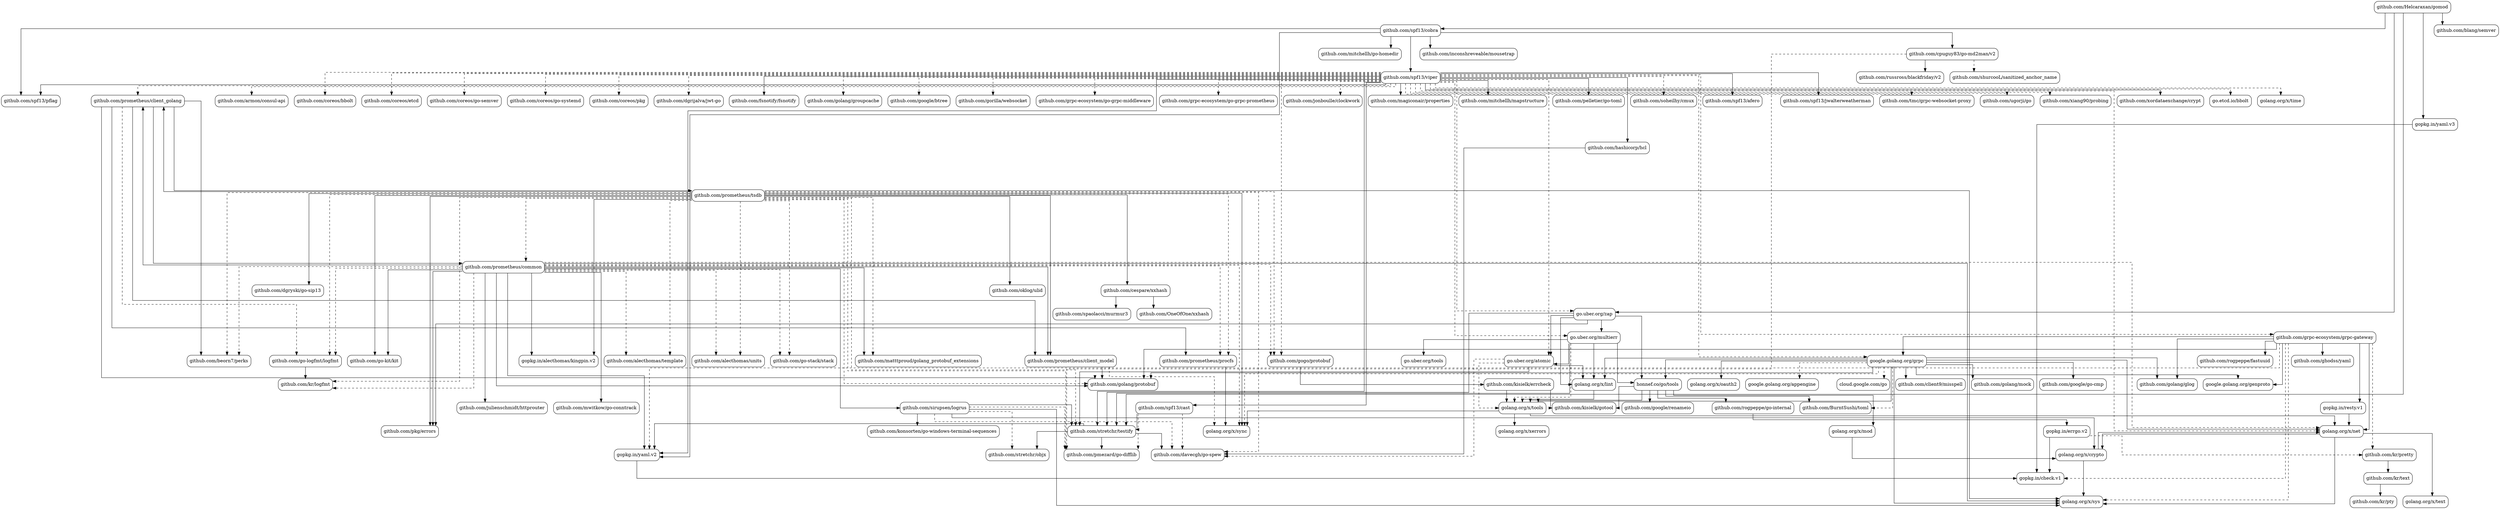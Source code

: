 strict digraph {
  node [shape=box,style=rounded]
  start=0
  splines=ortho
  "cloud.google.com/go"
  "github.com/BurntSushi/toml"
  "github.com/Helcaraxan/gomod"
  "github.com/OneOfOne/xxhash"
  "github.com/alecthomas/template"
  "github.com/alecthomas/units"
  "github.com/armon/consul-api"
  "github.com/beorn7/perks"
  "github.com/blang/semver"
  "github.com/cespare/xxhash"
  "github.com/client9/misspell"
  "github.com/coreos/bbolt"
  "github.com/coreos/etcd"
  "github.com/coreos/go-semver"
  "github.com/coreos/go-systemd"
  "github.com/coreos/pkg"
  "github.com/cpuguy83/go-md2man/v2"
  "github.com/davecgh/go-spew"
  "github.com/dgrijalva/jwt-go"
  "github.com/dgryski/go-sip13"
  "github.com/fsnotify/fsnotify"
  "github.com/ghodss/yaml"
  "github.com/go-kit/kit"
  "github.com/go-logfmt/logfmt"
  "github.com/go-stack/stack"
  "github.com/gogo/protobuf"
  "github.com/golang/glog"
  "github.com/golang/groupcache"
  "github.com/golang/mock"
  "github.com/golang/protobuf"
  "github.com/google/btree"
  "github.com/google/go-cmp"
  "github.com/google/renameio"
  "github.com/gorilla/websocket"
  "github.com/grpc-ecosystem/go-grpc-middleware"
  "github.com/grpc-ecosystem/go-grpc-prometheus"
  "github.com/grpc-ecosystem/grpc-gateway"
  "github.com/hashicorp/hcl"
  "github.com/inconshreveable/mousetrap"
  "github.com/jonboulle/clockwork"
  "github.com/julienschmidt/httprouter"
  "github.com/kisielk/errcheck"
  "github.com/kisielk/gotool"
  "github.com/konsorten/go-windows-terminal-sequences"
  "github.com/kr/logfmt"
  "github.com/kr/pretty"
  "github.com/kr/pty"
  "github.com/kr/text"
  "github.com/magiconair/properties"
  "github.com/matttproud/golang_protobuf_extensions"
  "github.com/mitchellh/go-homedir"
  "github.com/mitchellh/mapstructure"
  "github.com/mwitkow/go-conntrack"
  "github.com/oklog/ulid"
  "github.com/pelletier/go-toml"
  "github.com/pkg/errors"
  "github.com/pmezard/go-difflib"
  "github.com/prometheus/client_golang"
  "github.com/prometheus/client_model"
  "github.com/prometheus/common"
  "github.com/prometheus/procfs"
  "github.com/prometheus/tsdb"
  "github.com/rogpeppe/fastuuid"
  "github.com/rogpeppe/go-internal"
  "github.com/russross/blackfriday/v2"
  "github.com/shurcooL/sanitized_anchor_name"
  "github.com/sirupsen/logrus"
  "github.com/soheilhy/cmux"
  "github.com/spaolacci/murmur3"
  "github.com/spf13/afero"
  "github.com/spf13/cast"
  "github.com/spf13/cobra"
  "github.com/spf13/jwalterweatherman"
  "github.com/spf13/pflag"
  "github.com/spf13/viper"
  "github.com/stretchr/objx"
  "github.com/stretchr/testify"
  "github.com/tmc/grpc-websocket-proxy"
  "github.com/ugorji/go"
  "github.com/xiang90/probing"
  "github.com/xordataexchange/crypt"
  "go.etcd.io/bbolt"
  "go.uber.org/atomic"
  "go.uber.org/multierr"
  "go.uber.org/tools"
  "go.uber.org/zap"
  "golang.org/x/crypto"
  "golang.org/x/lint"
  "golang.org/x/mod"
  "golang.org/x/net"
  "golang.org/x/oauth2"
  "golang.org/x/sync"
  "golang.org/x/sys"
  "golang.org/x/text"
  "golang.org/x/time"
  "golang.org/x/tools"
  "golang.org/x/xerrors"
  "google.golang.org/appengine"
  "google.golang.org/genproto"
  "google.golang.org/grpc"
  "gopkg.in/alecthomas/kingpin.v2"
  "gopkg.in/check.v1"
  "gopkg.in/errgo.v2"
  "gopkg.in/resty.v1"
  "gopkg.in/yaml.v2"
  "gopkg.in/yaml.v3"
  "honnef.co/go/tools"
  "github.com/Helcaraxan/gomod" -> "github.com/blang/semver"
  "github.com/Helcaraxan/gomod" -> "github.com/spf13/cobra"
  "github.com/Helcaraxan/gomod" -> "github.com/stretchr/testify" [minlen=5]
  "github.com/Helcaraxan/gomod" -> "go.uber.org/zap" [minlen=4]
  "github.com/Helcaraxan/gomod" -> "gopkg.in/yaml.v3"
  "github.com/cespare/xxhash" -> "github.com/OneOfOne/xxhash"
  "github.com/cespare/xxhash" -> "github.com/spaolacci/murmur3"
  "github.com/cpuguy83/go-md2man/v2" -> "github.com/pmezard/go-difflib" [style=dashed]
  "github.com/cpuguy83/go-md2man/v2" -> "github.com/russross/blackfriday/v2"
  "github.com/cpuguy83/go-md2man/v2" -> "github.com/shurcooL/sanitized_anchor_name" [style=dashed]
  "github.com/go-logfmt/logfmt" -> "github.com/kr/logfmt"
  "github.com/gogo/protobuf" -> "github.com/kisielk/errcheck"
  "github.com/grpc-ecosystem/grpc-gateway" -> "github.com/ghodss/yaml"
  "github.com/grpc-ecosystem/grpc-gateway" -> "github.com/golang/glog" [minlen=2]
  "github.com/grpc-ecosystem/grpc-gateway" -> "github.com/golang/protobuf" [minlen=2]
  "github.com/grpc-ecosystem/grpc-gateway" -> "github.com/kr/pretty" [minlen=5,style=dashed]
  "github.com/grpc-ecosystem/grpc-gateway" -> "github.com/rogpeppe/fastuuid"
  "github.com/grpc-ecosystem/grpc-gateway" -> "golang.org/x/net" [minlen=2]
  "github.com/grpc-ecosystem/grpc-gateway" -> "golang.org/x/sys" [minlen=3,style=dashed]
  "github.com/grpc-ecosystem/grpc-gateway" -> "google.golang.org/genproto" [minlen=2]
  "github.com/grpc-ecosystem/grpc-gateway" -> "google.golang.org/grpc"
  "github.com/grpc-ecosystem/grpc-gateway" -> "gopkg.in/check.v1" [minlen=5,style=dashed]
  "github.com/grpc-ecosystem/grpc-gateway" -> "gopkg.in/resty.v1"
  "github.com/grpc-ecosystem/grpc-gateway" -> "gopkg.in/yaml.v2" [style=dashed]
  "github.com/hashicorp/hcl" -> "github.com/davecgh/go-spew"
  "github.com/kisielk/errcheck" -> "github.com/kisielk/gotool"
  "github.com/kisielk/errcheck" -> "golang.org/x/tools"
  "github.com/kr/pretty" -> "github.com/kr/text"
  "github.com/kr/text" -> "github.com/kr/pty"
  "github.com/prometheus/client_golang" -> "github.com/beorn7/perks" [minlen=3]
  "github.com/prometheus/client_golang" -> "github.com/go-logfmt/logfmt" [minlen=3,style=dashed]
  "github.com/prometheus/client_golang" -> "github.com/golang/protobuf" [minlen=3]
  "github.com/prometheus/client_golang" -> "github.com/prometheus/client_model" [minlen=3]
  "github.com/prometheus/client_golang" -> "github.com/prometheus/common" [minlen=4]
  "github.com/prometheus/client_golang" -> "github.com/prometheus/procfs" [minlen=3]
  "github.com/prometheus/client_golang" -> "github.com/prometheus/tsdb" [minlen=5]
  "github.com/prometheus/client_model" -> "github.com/golang/protobuf"
  "github.com/prometheus/client_model" -> "golang.org/x/sync" [style=dashed]
  "github.com/prometheus/common" -> "github.com/alecthomas/template" [minlen=4,style=dashed]
  "github.com/prometheus/common" -> "github.com/alecthomas/units" [minlen=4,style=dashed]
  "github.com/prometheus/common" -> "github.com/beorn7/perks" [minlen=4,style=dashed]
  "github.com/prometheus/common" -> "github.com/go-kit/kit" [minlen=4]
  "github.com/prometheus/common" -> "github.com/go-logfmt/logfmt" [minlen=4,style=dashed]
  "github.com/prometheus/common" -> "github.com/go-stack/stack" [minlen=4,style=dashed]
  "github.com/prometheus/common" -> "github.com/gogo/protobuf" [minlen=4,style=dashed]
  "github.com/prometheus/common" -> "github.com/golang/protobuf" [minlen=4]
  "github.com/prometheus/common" -> "github.com/julienschmidt/httprouter" [minlen=6]
  "github.com/prometheus/common" -> "github.com/kr/logfmt" [minlen=4,style=dashed]
  "github.com/prometheus/common" -> "github.com/matttproud/golang_protobuf_extensions" [minlen=4]
  "github.com/prometheus/common" -> "github.com/mwitkow/go-conntrack" [minlen=6]
  "github.com/prometheus/common" -> "github.com/pkg/errors" [minlen=7]
  "github.com/prometheus/common" -> "github.com/prometheus/client_golang"
  "github.com/prometheus/common" -> "github.com/prometheus/client_model" [minlen=4]
  "github.com/prometheus/common" -> "github.com/prometheus/procfs" [minlen=4,style=dashed]
  "github.com/prometheus/common" -> "github.com/sirupsen/logrus" [minlen=6]
  "github.com/prometheus/common" -> "golang.org/x/net" [minlen=7,style=dashed]
  "github.com/prometheus/common" -> "golang.org/x/sync" [minlen=7,style=dashed]
  "github.com/prometheus/common" -> "golang.org/x/sys" [minlen=8]
  "github.com/prometheus/common" -> "gopkg.in/alecthomas/kingpin.v2" [minlen=4]
  "github.com/prometheus/common" -> "gopkg.in/yaml.v2" [minlen=5]
  "github.com/prometheus/procfs" -> "golang.org/x/sync"
  "github.com/prometheus/tsdb" -> "github.com/alecthomas/template" [minlen=6,style=dashed]
  "github.com/prometheus/tsdb" -> "github.com/alecthomas/units" [minlen=6,style=dashed]
  "github.com/prometheus/tsdb" -> "github.com/beorn7/perks" [minlen=4,style=dashed]
  "github.com/prometheus/tsdb" -> "github.com/cespare/xxhash" [minlen=6]
  "github.com/prometheus/tsdb" -> "github.com/davecgh/go-spew" [minlen=9,style=dashed]
  "github.com/prometheus/tsdb" -> "github.com/dgryski/go-sip13" [minlen=6]
  "github.com/prometheus/tsdb" -> "github.com/go-kit/kit" [minlen=6]
  "github.com/prometheus/tsdb" -> "github.com/go-logfmt/logfmt" [minlen=4,style=dashed]
  "github.com/prometheus/tsdb" -> "github.com/go-stack/stack" [minlen=6,style=dashed]
  "github.com/prometheus/tsdb" -> "github.com/gogo/protobuf" [minlen=6,style=dashed]
  "github.com/prometheus/tsdb" -> "github.com/golang/protobuf" [minlen=4,style=dashed]
  "github.com/prometheus/tsdb" -> "github.com/kr/logfmt" [minlen=6,style=dashed]
  "github.com/prometheus/tsdb" -> "github.com/matttproud/golang_protobuf_extensions" [minlen=6,style=dashed]
  "github.com/prometheus/tsdb" -> "github.com/oklog/ulid" [minlen=6]
  "github.com/prometheus/tsdb" -> "github.com/pkg/errors" [minlen=7]
  "github.com/prometheus/tsdb" -> "github.com/pmezard/go-difflib" [minlen=9,style=dashed]
  "github.com/prometheus/tsdb" -> "github.com/prometheus/client_golang" [minlen=3]
  "github.com/prometheus/tsdb" -> "github.com/prometheus/client_model" [minlen=4]
  "github.com/prometheus/tsdb" -> "github.com/prometheus/common" [minlen=5,style=dashed]
  "github.com/prometheus/tsdb" -> "github.com/prometheus/procfs" [minlen=4,style=dashed]
  "github.com/prometheus/tsdb" -> "github.com/stretchr/testify" [minlen=8,style=dashed]
  "github.com/prometheus/tsdb" -> "golang.org/x/sync" [minlen=9]
  "github.com/prometheus/tsdb" -> "golang.org/x/sys" [minlen=10]
  "github.com/prometheus/tsdb" -> "gopkg.in/alecthomas/kingpin.v2" [minlen=6]
  "github.com/rogpeppe/go-internal" -> "gopkg.in/errgo.v2"
  "github.com/sirupsen/logrus" -> "github.com/davecgh/go-spew" [minlen=2,style=dashed]
  "github.com/sirupsen/logrus" -> "github.com/konsorten/go-windows-terminal-sequences"
  "github.com/sirupsen/logrus" -> "github.com/pmezard/go-difflib" [minlen=2,style=dashed]
  "github.com/sirupsen/logrus" -> "github.com/stretchr/objx" [minlen=2,style=dashed]
  "github.com/sirupsen/logrus" -> "github.com/stretchr/testify"
  "github.com/sirupsen/logrus" -> "golang.org/x/crypto"
  "github.com/sirupsen/logrus" -> "golang.org/x/sys" [minlen=3]
  "github.com/spf13/cast" -> "github.com/davecgh/go-spew" [minlen=2,style=dashed]
  "github.com/spf13/cast" -> "github.com/pmezard/go-difflib" [minlen=2,style=dashed]
  "github.com/spf13/cast" -> "github.com/stretchr/testify"
  "github.com/spf13/cobra" -> "github.com/cpuguy83/go-md2man/v2"
  "github.com/spf13/cobra" -> "github.com/inconshreveable/mousetrap"
  "github.com/spf13/cobra" -> "github.com/mitchellh/go-homedir"
  "github.com/spf13/cobra" -> "github.com/spf13/pflag" [minlen=3]
  "github.com/spf13/cobra" -> "github.com/spf13/viper" [minlen=2]
  "github.com/spf13/cobra" -> "gopkg.in/yaml.v2" [minlen=7]
  "github.com/spf13/viper" -> "github.com/armon/consul-api" [style=dashed]
  "github.com/spf13/viper" -> "github.com/coreos/bbolt" [style=dashed]
  "github.com/spf13/viper" -> "github.com/coreos/etcd" [style=dashed]
  "github.com/spf13/viper" -> "github.com/coreos/go-semver" [style=dashed]
  "github.com/spf13/viper" -> "github.com/coreos/go-systemd" [style=dashed]
  "github.com/spf13/viper" -> "github.com/coreos/pkg" [style=dashed]
  "github.com/spf13/viper" -> "github.com/dgrijalva/jwt-go" [style=dashed]
  "github.com/spf13/viper" -> "github.com/fsnotify/fsnotify"
  "github.com/spf13/viper" -> "github.com/gogo/protobuf" [minlen=4,style=dashed]
  "github.com/spf13/viper" -> "github.com/golang/groupcache" [style=dashed]
  "github.com/spf13/viper" -> "github.com/google/btree" [style=dashed]
  "github.com/spf13/viper" -> "github.com/gorilla/websocket" [style=dashed]
  "github.com/spf13/viper" -> "github.com/grpc-ecosystem/go-grpc-middleware" [style=dashed]
  "github.com/spf13/viper" -> "github.com/grpc-ecosystem/go-grpc-prometheus" [style=dashed]
  "github.com/spf13/viper" -> "github.com/grpc-ecosystem/grpc-gateway" [style=dashed]
  "github.com/spf13/viper" -> "github.com/hashicorp/hcl"
  "github.com/spf13/viper" -> "github.com/jonboulle/clockwork" [style=dashed]
  "github.com/spf13/viper" -> "github.com/magiconair/properties"
  "github.com/spf13/viper" -> "github.com/mitchellh/mapstructure"
  "github.com/spf13/viper" -> "github.com/pelletier/go-toml"
  "github.com/spf13/viper" -> "github.com/prometheus/client_golang" [style=dashed]
  "github.com/spf13/viper" -> "github.com/soheilhy/cmux" [style=dashed]
  "github.com/spf13/viper" -> "github.com/spf13/afero"
  "github.com/spf13/viper" -> "github.com/spf13/cast"
  "github.com/spf13/viper" -> "github.com/spf13/jwalterweatherman"
  "github.com/spf13/viper" -> "github.com/spf13/pflag"
  "github.com/spf13/viper" -> "github.com/stretchr/testify" [minlen=8]
  "github.com/spf13/viper" -> "github.com/tmc/grpc-websocket-proxy" [style=dashed]
  "github.com/spf13/viper" -> "github.com/ugorji/go" [style=dashed]
  "github.com/spf13/viper" -> "github.com/xiang90/probing" [style=dashed]
  "github.com/spf13/viper" -> "github.com/xordataexchange/crypt"
  "github.com/spf13/viper" -> "go.etcd.io/bbolt" [style=dashed]
  "github.com/spf13/viper" -> "go.uber.org/atomic" [minlen=3,style=dashed]
  "github.com/spf13/viper" -> "go.uber.org/multierr" [minlen=2,style=dashed]
  "github.com/spf13/viper" -> "go.uber.org/zap" [style=dashed]
  "github.com/spf13/viper" -> "golang.org/x/net" [minlen=7,style=dashed]
  "github.com/spf13/viper" -> "golang.org/x/time" [style=dashed]
  "github.com/spf13/viper" -> "google.golang.org/grpc" [minlen=2,style=dashed]
  "github.com/spf13/viper" -> "gopkg.in/yaml.v2" [minlen=5]
  "github.com/stretchr/testify" -> "github.com/davecgh/go-spew"
  "github.com/stretchr/testify" -> "github.com/pmezard/go-difflib"
  "github.com/stretchr/testify" -> "github.com/stretchr/objx"
  "github.com/stretchr/testify" -> "gopkg.in/yaml.v2"
  "go.uber.org/atomic" -> "github.com/davecgh/go-spew" [minlen=2,style=dashed]
  "go.uber.org/atomic" -> "github.com/stretchr/testify"
  "go.uber.org/atomic" -> "golang.org/x/lint"
  "go.uber.org/atomic" -> "golang.org/x/tools" [minlen=2,style=dashed]
  "go.uber.org/multierr" -> "github.com/stretchr/testify" [minlen=2]
  "go.uber.org/multierr" -> "go.uber.org/atomic"
  "go.uber.org/multierr" -> "go.uber.org/tools"
  "go.uber.org/multierr" -> "golang.org/x/lint" [minlen=2]
  "go.uber.org/multierr" -> "golang.org/x/tools" [minlen=3,style=dashed]
  "go.uber.org/multierr" -> "honnef.co/go/tools"
  "go.uber.org/zap" -> "github.com/pkg/errors"
  "go.uber.org/zap" -> "github.com/stretchr/testify" [minlen=2]
  "go.uber.org/zap" -> "go.uber.org/atomic" [minlen=2]
  "go.uber.org/zap" -> "go.uber.org/multierr"
  "go.uber.org/zap" -> "golang.org/x/lint" [minlen=2]
  "go.uber.org/zap" -> "honnef.co/go/tools" [minlen=2]
  "golang.org/x/crypto" -> "golang.org/x/net"
  "golang.org/x/crypto" -> "golang.org/x/sys" [minlen=2]
  "golang.org/x/lint" -> "golang.org/x/tools"
  "golang.org/x/mod" -> "golang.org/x/crypto"
  "golang.org/x/net" -> "golang.org/x/crypto"
  "golang.org/x/net" -> "golang.org/x/sys" [minlen=3]
  "golang.org/x/net" -> "golang.org/x/text" [minlen=3]
  "golang.org/x/tools" -> "golang.org/x/net"
  "golang.org/x/tools" -> "golang.org/x/sync"
  "golang.org/x/tools" -> "golang.org/x/xerrors"
  "google.golang.org/grpc" -> "cloud.google.com/go" [style=dashed]
  "google.golang.org/grpc" -> "github.com/BurntSushi/toml" [minlen=2,style=dashed]
  "google.golang.org/grpc" -> "github.com/client9/misspell"
  "google.golang.org/grpc" -> "github.com/golang/glog"
  "google.golang.org/grpc" -> "github.com/golang/mock"
  "google.golang.org/grpc" -> "github.com/golang/protobuf"
  "google.golang.org/grpc" -> "github.com/google/go-cmp"
  "google.golang.org/grpc" -> "golang.org/x/lint"
  "google.golang.org/grpc" -> "golang.org/x/net" [minlen=3]
  "google.golang.org/grpc" -> "golang.org/x/oauth2"
  "google.golang.org/grpc" -> "golang.org/x/sync" [minlen=3,style=dashed]
  "google.golang.org/grpc" -> "golang.org/x/sys" [minlen=5]
  "google.golang.org/grpc" -> "golang.org/x/tools" [minlen=2]
  "google.golang.org/grpc" -> "google.golang.org/appengine" [style=dashed]
  "google.golang.org/grpc" -> "google.golang.org/genproto"
  "google.golang.org/grpc" -> "honnef.co/go/tools"
  "gopkg.in/errgo.v2" -> "github.com/kr/pretty" [style=dashed]
  "gopkg.in/errgo.v2" -> "gopkg.in/check.v1"
  "gopkg.in/resty.v1" -> "golang.org/x/net"
  "gopkg.in/yaml.v2" -> "gopkg.in/check.v1"
  "gopkg.in/yaml.v3" -> "gopkg.in/check.v1"
  "honnef.co/go/tools" -> "github.com/BurntSushi/toml"
  "honnef.co/go/tools" -> "github.com/google/renameio"
  "honnef.co/go/tools" -> "github.com/kisielk/gotool"
  "honnef.co/go/tools" -> "github.com/rogpeppe/go-internal"
  "honnef.co/go/tools" -> "golang.org/x/mod"
  "honnef.co/go/tools" -> "golang.org/x/tools"
}
